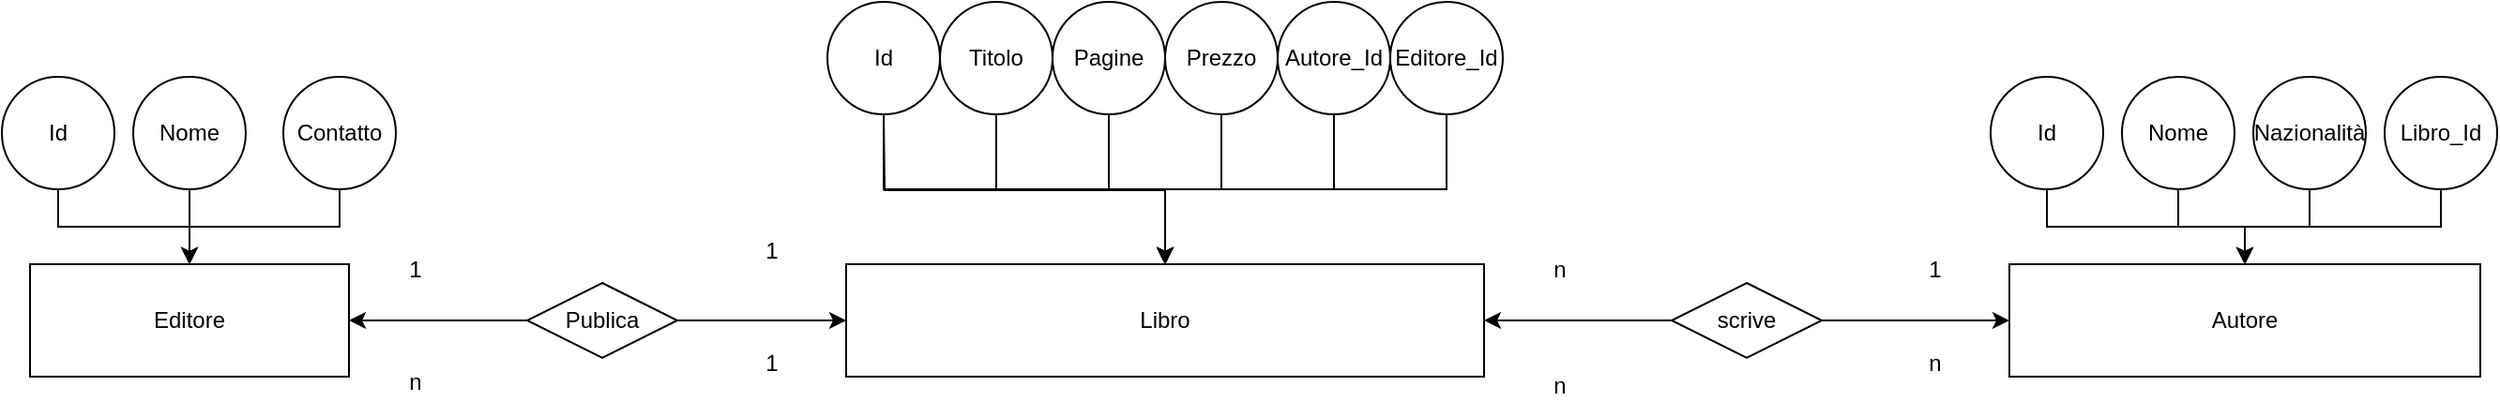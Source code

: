 <mxfile version="21.5.0" type="device">
  <diagram name="Pagina-1" id="f79tr5eNY5KOqEtZDOzb">
    <mxGraphModel dx="2261" dy="836" grid="1" gridSize="10" guides="1" tooltips="1" connect="1" arrows="1" fold="1" page="1" pageScale="1" pageWidth="827" pageHeight="1169" math="0" shadow="0">
      <root>
        <mxCell id="0" />
        <mxCell id="1" parent="0" />
        <mxCell id="OFDwCU_ySxPkx5DiMtTV-1" value="Editore&lt;br&gt;" style="rounded=0;whiteSpace=wrap;html=1;" parent="1" vertex="1">
          <mxGeometry x="-105" y="390" width="170" height="60" as="geometry" />
        </mxCell>
        <mxCell id="OFDwCU_ySxPkx5DiMtTV-60" value="" style="edgeStyle=orthogonalEdgeStyle;rounded=0;orthogonalLoop=1;jettySize=auto;html=1;" parent="1" source="OFDwCU_ySxPkx5DiMtTV-3" target="OFDwCU_ySxPkx5DiMtTV-1" edge="1">
          <mxGeometry relative="1" as="geometry" />
        </mxCell>
        <mxCell id="OFDwCU_ySxPkx5DiMtTV-3" value="Id" style="ellipse;whiteSpace=wrap;html=1;aspect=fixed;" parent="1" vertex="1">
          <mxGeometry x="-120" y="290" width="60" height="60" as="geometry" />
        </mxCell>
        <mxCell id="OFDwCU_ySxPkx5DiMtTV-4" value="" style="edgeStyle=orthogonalEdgeStyle;rounded=0;orthogonalLoop=1;jettySize=auto;html=1;" parent="1" source="OFDwCU_ySxPkx5DiMtTV-5" target="OFDwCU_ySxPkx5DiMtTV-1" edge="1">
          <mxGeometry relative="1" as="geometry" />
        </mxCell>
        <mxCell id="OFDwCU_ySxPkx5DiMtTV-5" value="Nome" style="ellipse;whiteSpace=wrap;html=1;aspect=fixed;" parent="1" vertex="1">
          <mxGeometry x="-50" y="290" width="60" height="60" as="geometry" />
        </mxCell>
        <mxCell id="OFDwCU_ySxPkx5DiMtTV-59" value="" style="edgeStyle=orthogonalEdgeStyle;rounded=0;orthogonalLoop=1;jettySize=auto;html=1;" parent="1" source="OFDwCU_ySxPkx5DiMtTV-7" target="OFDwCU_ySxPkx5DiMtTV-1" edge="1">
          <mxGeometry relative="1" as="geometry" />
        </mxCell>
        <mxCell id="OFDwCU_ySxPkx5DiMtTV-7" value="Contatto" style="ellipse;whiteSpace=wrap;html=1;aspect=fixed;" parent="1" vertex="1">
          <mxGeometry x="30" y="290" width="60" height="60" as="geometry" />
        </mxCell>
        <mxCell id="OFDwCU_ySxPkx5DiMtTV-21" value="Libro" style="rounded=0;whiteSpace=wrap;html=1;" parent="1" vertex="1">
          <mxGeometry x="330" y="390" width="340" height="60" as="geometry" />
        </mxCell>
        <mxCell id="OFDwCU_ySxPkx5DiMtTV-27" value="" style="edgeStyle=orthogonalEdgeStyle;rounded=0;orthogonalLoop=1;jettySize=auto;html=1;" parent="1" source="OFDwCU_ySxPkx5DiMtTV-22" target="OFDwCU_ySxPkx5DiMtTV-21" edge="1">
          <mxGeometry relative="1" as="geometry" />
        </mxCell>
        <mxCell id="OFDwCU_ySxPkx5DiMtTV-22" value="Id" style="ellipse;whiteSpace=wrap;html=1;aspect=fixed;" parent="1" vertex="1">
          <mxGeometry x="320" y="250" width="60" height="60" as="geometry" />
        </mxCell>
        <mxCell id="OFDwCU_ySxPkx5DiMtTV-29" value="" style="edgeStyle=orthogonalEdgeStyle;rounded=0;orthogonalLoop=1;jettySize=auto;html=1;" parent="1" source="OFDwCU_ySxPkx5DiMtTV-23" target="OFDwCU_ySxPkx5DiMtTV-21" edge="1">
          <mxGeometry relative="1" as="geometry" />
        </mxCell>
        <mxCell id="OFDwCU_ySxPkx5DiMtTV-23" value="Pagine" style="ellipse;whiteSpace=wrap;html=1;aspect=fixed;" parent="1" vertex="1">
          <mxGeometry x="440" y="250" width="60" height="60" as="geometry" />
        </mxCell>
        <mxCell id="OFDwCU_ySxPkx5DiMtTV-31" value="" style="edgeStyle=orthogonalEdgeStyle;rounded=0;orthogonalLoop=1;jettySize=auto;html=1;" parent="1" source="OFDwCU_ySxPkx5DiMtTV-24" target="OFDwCU_ySxPkx5DiMtTV-21" edge="1">
          <mxGeometry relative="1" as="geometry" />
        </mxCell>
        <mxCell id="OFDwCU_ySxPkx5DiMtTV-24" value="Editore_Id" style="ellipse;whiteSpace=wrap;html=1;aspect=fixed;" parent="1" vertex="1">
          <mxGeometry x="620" y="250" width="60" height="60" as="geometry" />
        </mxCell>
        <mxCell id="OFDwCU_ySxPkx5DiMtTV-28" value="" style="edgeStyle=orthogonalEdgeStyle;rounded=0;orthogonalLoop=1;jettySize=auto;html=1;" parent="1" source="OFDwCU_ySxPkx5DiMtTV-25" target="OFDwCU_ySxPkx5DiMtTV-21" edge="1">
          <mxGeometry relative="1" as="geometry" />
        </mxCell>
        <mxCell id="OFDwCU_ySxPkx5DiMtTV-25" value="Titolo" style="ellipse;whiteSpace=wrap;html=1;aspect=fixed;" parent="1" vertex="1">
          <mxGeometry x="380" y="250" width="60" height="60" as="geometry" />
        </mxCell>
        <mxCell id="OFDwCU_ySxPkx5DiMtTV-30" value="" style="edgeStyle=orthogonalEdgeStyle;rounded=0;orthogonalLoop=1;jettySize=auto;html=1;" parent="1" source="OFDwCU_ySxPkx5DiMtTV-26" target="OFDwCU_ySxPkx5DiMtTV-21" edge="1">
          <mxGeometry relative="1" as="geometry" />
        </mxCell>
        <mxCell id="OFDwCU_ySxPkx5DiMtTV-26" value="Prezzo" style="ellipse;whiteSpace=wrap;html=1;aspect=fixed;" parent="1" vertex="1">
          <mxGeometry x="500" y="250" width="60" height="60" as="geometry" />
        </mxCell>
        <mxCell id="OFDwCU_ySxPkx5DiMtTV-33" value="" style="edgeStyle=orthogonalEdgeStyle;rounded=0;orthogonalLoop=1;jettySize=auto;html=1;" parent="1" target="OFDwCU_ySxPkx5DiMtTV-21" edge="1">
          <mxGeometry relative="1" as="geometry">
            <mxPoint x="350" y="310" as="sourcePoint" />
          </mxGeometry>
        </mxCell>
        <mxCell id="OFDwCU_ySxPkx5DiMtTV-34" value="Autore" style="rounded=0;whiteSpace=wrap;html=1;" parent="1" vertex="1">
          <mxGeometry x="950" y="390" width="251" height="60" as="geometry" />
        </mxCell>
        <mxCell id="OFDwCU_ySxPkx5DiMtTV-47" value="" style="edgeStyle=orthogonalEdgeStyle;rounded=0;orthogonalLoop=1;jettySize=auto;html=1;" parent="1" source="OFDwCU_ySxPkx5DiMtTV-36" target="OFDwCU_ySxPkx5DiMtTV-34" edge="1">
          <mxGeometry relative="1" as="geometry" />
        </mxCell>
        <mxCell id="OFDwCU_ySxPkx5DiMtTV-36" value="Id" style="ellipse;whiteSpace=wrap;html=1;aspect=fixed;" parent="1" vertex="1">
          <mxGeometry x="940" y="290" width="60" height="60" as="geometry" />
        </mxCell>
        <mxCell id="OFDwCU_ySxPkx5DiMtTV-46" value="" style="edgeStyle=orthogonalEdgeStyle;rounded=0;orthogonalLoop=1;jettySize=auto;html=1;" parent="1" source="OFDwCU_ySxPkx5DiMtTV-38" target="OFDwCU_ySxPkx5DiMtTV-34" edge="1">
          <mxGeometry relative="1" as="geometry" />
        </mxCell>
        <mxCell id="OFDwCU_ySxPkx5DiMtTV-38" value="Nome&lt;br&gt;" style="ellipse;whiteSpace=wrap;html=1;aspect=fixed;" parent="1" vertex="1">
          <mxGeometry x="1010" y="290" width="60" height="60" as="geometry" />
        </mxCell>
        <mxCell id="OFDwCU_ySxPkx5DiMtTV-45" value="" style="edgeStyle=orthogonalEdgeStyle;rounded=0;orthogonalLoop=1;jettySize=auto;html=1;" parent="1" source="OFDwCU_ySxPkx5DiMtTV-40" target="OFDwCU_ySxPkx5DiMtTV-34" edge="1">
          <mxGeometry relative="1" as="geometry" />
        </mxCell>
        <mxCell id="OFDwCU_ySxPkx5DiMtTV-40" value="Nazionalità" style="ellipse;whiteSpace=wrap;html=1;aspect=fixed;" parent="1" vertex="1">
          <mxGeometry x="1080" y="290" width="60" height="60" as="geometry" />
        </mxCell>
        <mxCell id="OFDwCU_ySxPkx5DiMtTV-44" value="" style="edgeStyle=orthogonalEdgeStyle;rounded=0;orthogonalLoop=1;jettySize=auto;html=1;" parent="1" source="OFDwCU_ySxPkx5DiMtTV-43" target="OFDwCU_ySxPkx5DiMtTV-34" edge="1">
          <mxGeometry relative="1" as="geometry" />
        </mxCell>
        <mxCell id="OFDwCU_ySxPkx5DiMtTV-43" value="Libro_Id" style="ellipse;whiteSpace=wrap;html=1;aspect=fixed;" parent="1" vertex="1">
          <mxGeometry x="1150" y="290" width="60" height="60" as="geometry" />
        </mxCell>
        <mxCell id="OFDwCU_ySxPkx5DiMtTV-49" value="" style="edgeStyle=orthogonalEdgeStyle;rounded=0;orthogonalLoop=1;jettySize=auto;html=1;" parent="1" source="OFDwCU_ySxPkx5DiMtTV-48" target="OFDwCU_ySxPkx5DiMtTV-34" edge="1">
          <mxGeometry relative="1" as="geometry" />
        </mxCell>
        <mxCell id="OFDwCU_ySxPkx5DiMtTV-54" style="edgeStyle=orthogonalEdgeStyle;rounded=0;orthogonalLoop=1;jettySize=auto;html=1;entryX=1;entryY=0.5;entryDx=0;entryDy=0;" parent="1" source="OFDwCU_ySxPkx5DiMtTV-48" target="OFDwCU_ySxPkx5DiMtTV-21" edge="1">
          <mxGeometry relative="1" as="geometry" />
        </mxCell>
        <mxCell id="OFDwCU_ySxPkx5DiMtTV-48" value="scrive" style="rhombus;whiteSpace=wrap;html=1;" parent="1" vertex="1">
          <mxGeometry x="770" y="400" width="80" height="40" as="geometry" />
        </mxCell>
        <mxCell id="OFDwCU_ySxPkx5DiMtTV-56" style="edgeStyle=orthogonalEdgeStyle;rounded=0;orthogonalLoop=1;jettySize=auto;html=1;" parent="1" source="OFDwCU_ySxPkx5DiMtTV-55" target="OFDwCU_ySxPkx5DiMtTV-21" edge="1">
          <mxGeometry relative="1" as="geometry" />
        </mxCell>
        <mxCell id="OFDwCU_ySxPkx5DiMtTV-61" style="edgeStyle=orthogonalEdgeStyle;rounded=0;orthogonalLoop=1;jettySize=auto;html=1;entryX=1;entryY=0.5;entryDx=0;entryDy=0;" parent="1" source="OFDwCU_ySxPkx5DiMtTV-55" target="OFDwCU_ySxPkx5DiMtTV-1" edge="1">
          <mxGeometry relative="1" as="geometry" />
        </mxCell>
        <mxCell id="OFDwCU_ySxPkx5DiMtTV-55" value="Publica" style="rhombus;whiteSpace=wrap;html=1;" parent="1" vertex="1">
          <mxGeometry x="160" y="400" width="80" height="40" as="geometry" />
        </mxCell>
        <mxCell id="OFDwCU_ySxPkx5DiMtTV-64" value="" style="edgeStyle=orthogonalEdgeStyle;rounded=0;orthogonalLoop=1;jettySize=auto;html=1;" parent="1" source="OFDwCU_ySxPkx5DiMtTV-63" target="OFDwCU_ySxPkx5DiMtTV-21" edge="1">
          <mxGeometry relative="1" as="geometry" />
        </mxCell>
        <mxCell id="OFDwCU_ySxPkx5DiMtTV-63" value="Autore_Id" style="ellipse;whiteSpace=wrap;html=1;aspect=fixed;" parent="1" vertex="1">
          <mxGeometry x="560" y="250" width="60" height="60" as="geometry" />
        </mxCell>
        <mxCell id="_zYUe2Zles45P7RQ0uhw-1" value="1&lt;br&gt;" style="text;html=1;align=center;verticalAlign=middle;resizable=0;points=[];autosize=1;strokeColor=none;fillColor=none;" vertex="1" parent="1">
          <mxGeometry x="895" y="378" width="30" height="30" as="geometry" />
        </mxCell>
        <mxCell id="_zYUe2Zles45P7RQ0uhw-2" value="n&lt;br&gt;" style="text;html=1;align=center;verticalAlign=middle;resizable=0;points=[];autosize=1;strokeColor=none;fillColor=none;" vertex="1" parent="1">
          <mxGeometry x="895" y="428" width="30" height="30" as="geometry" />
        </mxCell>
        <mxCell id="_zYUe2Zles45P7RQ0uhw-3" value="n&lt;br&gt;" style="text;html=1;align=center;verticalAlign=middle;resizable=0;points=[];autosize=1;strokeColor=none;fillColor=none;" vertex="1" parent="1">
          <mxGeometry x="695" y="378" width="30" height="30" as="geometry" />
        </mxCell>
        <mxCell id="_zYUe2Zles45P7RQ0uhw-4" value="n&lt;br&gt;" style="text;html=1;align=center;verticalAlign=middle;resizable=0;points=[];autosize=1;strokeColor=none;fillColor=none;" vertex="1" parent="1">
          <mxGeometry x="695" y="440" width="30" height="30" as="geometry" />
        </mxCell>
        <mxCell id="_zYUe2Zles45P7RQ0uhw-5" value="1" style="text;html=1;align=center;verticalAlign=middle;resizable=0;points=[];autosize=1;strokeColor=none;fillColor=none;" vertex="1" parent="1">
          <mxGeometry x="85" y="378" width="30" height="30" as="geometry" />
        </mxCell>
        <mxCell id="_zYUe2Zles45P7RQ0uhw-6" value="n" style="text;html=1;align=center;verticalAlign=middle;resizable=0;points=[];autosize=1;strokeColor=none;fillColor=none;" vertex="1" parent="1">
          <mxGeometry x="85" y="438" width="30" height="30" as="geometry" />
        </mxCell>
        <mxCell id="_zYUe2Zles45P7RQ0uhw-7" value="1" style="text;html=1;align=center;verticalAlign=middle;resizable=0;points=[];autosize=1;strokeColor=none;fillColor=none;" vertex="1" parent="1">
          <mxGeometry x="275" y="368" width="30" height="30" as="geometry" />
        </mxCell>
        <mxCell id="_zYUe2Zles45P7RQ0uhw-8" value="1" style="text;html=1;align=center;verticalAlign=middle;resizable=0;points=[];autosize=1;strokeColor=none;fillColor=none;" vertex="1" parent="1">
          <mxGeometry x="275" y="428" width="30" height="30" as="geometry" />
        </mxCell>
      </root>
    </mxGraphModel>
  </diagram>
</mxfile>
